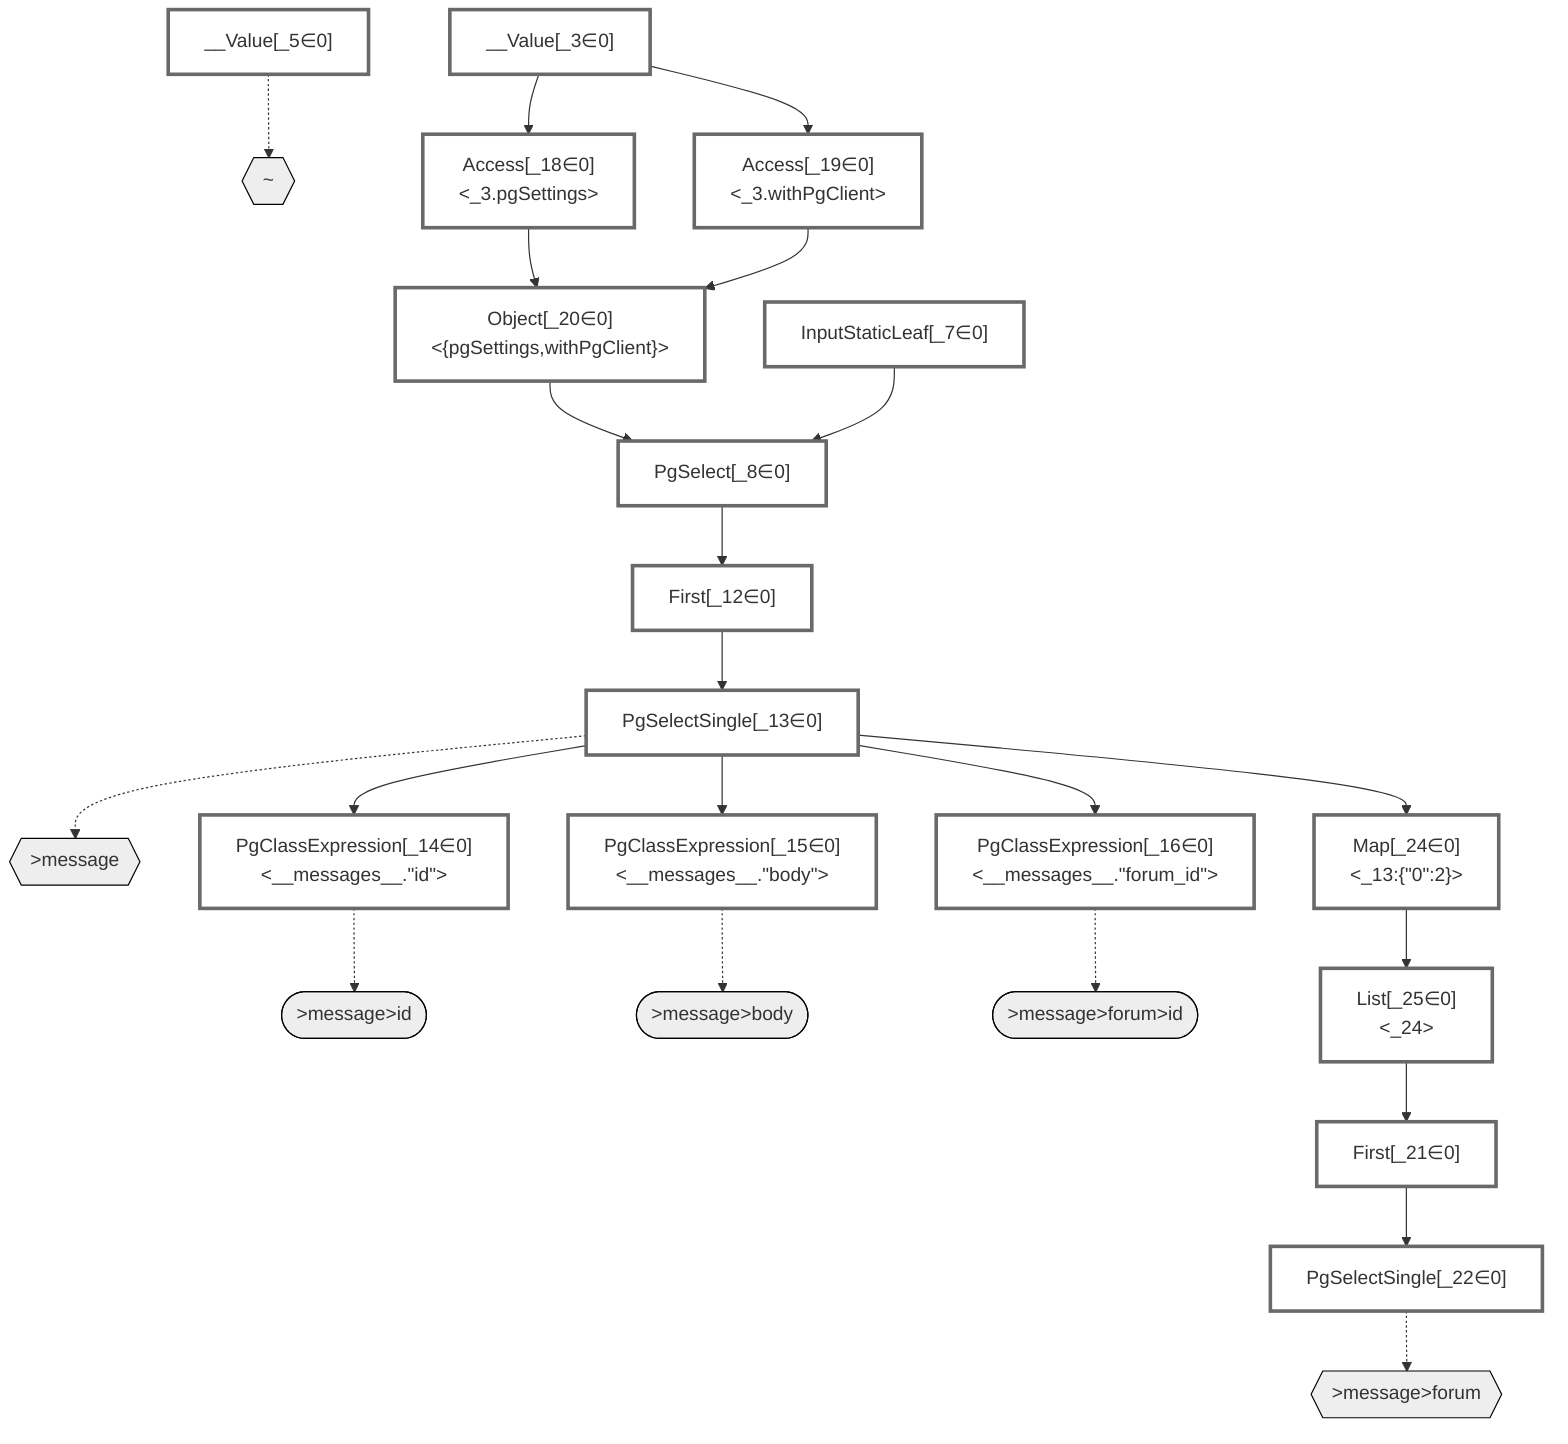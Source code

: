graph TD
    classDef path fill:#eee,stroke:#000
    classDef plan fill:#fff,stroke-width:3px
    classDef itemplan fill:#fff,stroke-width:6px
    classDef sideeffectplan fill:#f00,stroke-width:6px

    %% subgraph fields
    P1{{"~"}}:::path
    P2{{">message"}}:::path
    P3([">message>id"]):::path
    %% P2 -.-> P3
    P4([">message>body"]):::path
    %% P2 -.-> P4
    P5{{">message>forum"}}:::path
    P6([">message>forum>id"]):::path
    %% P5 -.-> P6
    %% P2 -.-> P5
    %% P1 -.-> P2
    %% end

    %% define plans
    __Value_3["__Value[_3∈0]<br /><context>"]:::plan
    __Value_5["__Value[_5∈0]<br /><rootValue>"]:::plan
    InputStaticLeaf_7["InputStaticLeaf[_7∈0]"]:::plan
    PgSelect_8["PgSelect[_8∈0]<br /><messages>"]:::plan
    First_12["First[_12∈0]"]:::plan
    PgSelectSingle_13["PgSelectSingle[_13∈0]<br /><messages>"]:::plan
    PgClassExpression_14["PgClassExpression[_14∈0]<br /><__messages__.#quot;id#quot;>"]:::plan
    PgClassExpression_15["PgClassExpression[_15∈0]<br /><__messages__.#quot;body#quot;>"]:::plan
    PgClassExpression_16["PgClassExpression[_16∈0]<br /><__messages__.#quot;forum_id#quot;>"]:::plan
    Access_18["Access[_18∈0]<br /><_3.pgSettings>"]:::plan
    Access_19["Access[_19∈0]<br /><_3.withPgClient>"]:::plan
    Object_20["Object[_20∈0]<br /><{pgSettings,withPgClient}>"]:::plan
    First_21["First[_21∈0]"]:::plan
    PgSelectSingle_22["PgSelectSingle[_22∈0]<br /><forums>"]:::plan
    Map_24["Map[_24∈0]<br /><_13:{#quot;0#quot;:2}>"]:::plan
    List_25["List[_25∈0]<br /><_24>"]:::plan

    %% plan dependencies
    Object_20 --> PgSelect_8
    InputStaticLeaf_7 --> PgSelect_8
    PgSelect_8 --> First_12
    First_12 --> PgSelectSingle_13
    PgSelectSingle_13 --> PgClassExpression_14
    PgSelectSingle_13 --> PgClassExpression_15
    PgSelectSingle_13 --> PgClassExpression_16
    __Value_3 --> Access_18
    __Value_3 --> Access_19
    Access_18 --> Object_20
    Access_19 --> Object_20
    List_25 --> First_21
    First_21 --> PgSelectSingle_22
    PgSelectSingle_13 --> Map_24
    Map_24 --> List_25

    %% plan-to-path relationships
    __Value_5 -.-> P1
    PgSelectSingle_13 -.-> P2
    PgClassExpression_14 -.-> P3
    PgClassExpression_15 -.-> P4
    PgSelectSingle_22 -.-> P5
    PgClassExpression_16 -.-> P6

    %% allocate buckets
    classDef bucket0 stroke:#696969
    class __Value_3,__Value_5,InputStaticLeaf_7,PgSelect_8,First_12,PgSelectSingle_13,PgClassExpression_14,PgClassExpression_15,PgClassExpression_16,Access_18,Access_19,Object_20,First_21,PgSelectSingle_22,Map_24,List_25 bucket0
